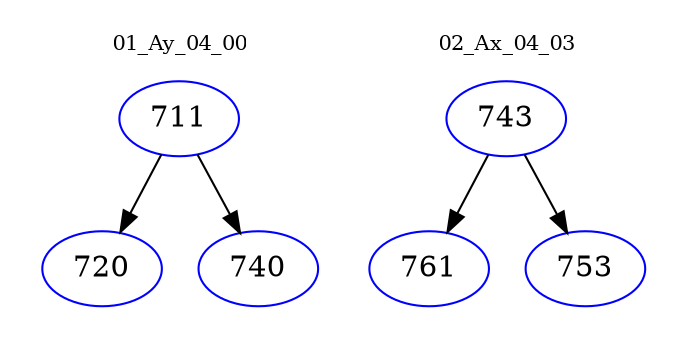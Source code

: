 digraph{
subgraph cluster_0 {
color = white
label = "01_Ay_04_00";
fontsize=10;
T0_711 [label="711", color="blue"]
T0_711 -> T0_720 [color="black"]
T0_720 [label="720", color="blue"]
T0_711 -> T0_740 [color="black"]
T0_740 [label="740", color="blue"]
}
subgraph cluster_1 {
color = white
label = "02_Ax_04_03";
fontsize=10;
T1_743 [label="743", color="blue"]
T1_743 -> T1_761 [color="black"]
T1_761 [label="761", color="blue"]
T1_743 -> T1_753 [color="black"]
T1_753 [label="753", color="blue"]
}
}
